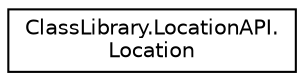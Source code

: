 digraph "Representación gráfica de la clase"
{
 // INTERACTIVE_SVG=YES
 // LATEX_PDF_SIZE
  edge [fontname="Helvetica",fontsize="10",labelfontname="Helvetica",labelfontsize="10"];
  node [fontname="Helvetica",fontsize="10",shape=record];
  rankdir="LR";
  Node0 [label="ClassLibrary.LocationAPI.\lLocation",height=0.2,width=0.4,color="black", fillcolor="white", style="filled",URL="$classClassLibrary_1_1LocationAPI_1_1Location.html",tooltip="Representa las coordenadas y otros datos de la ubicación de una dirección retornada en el método...."];
}
